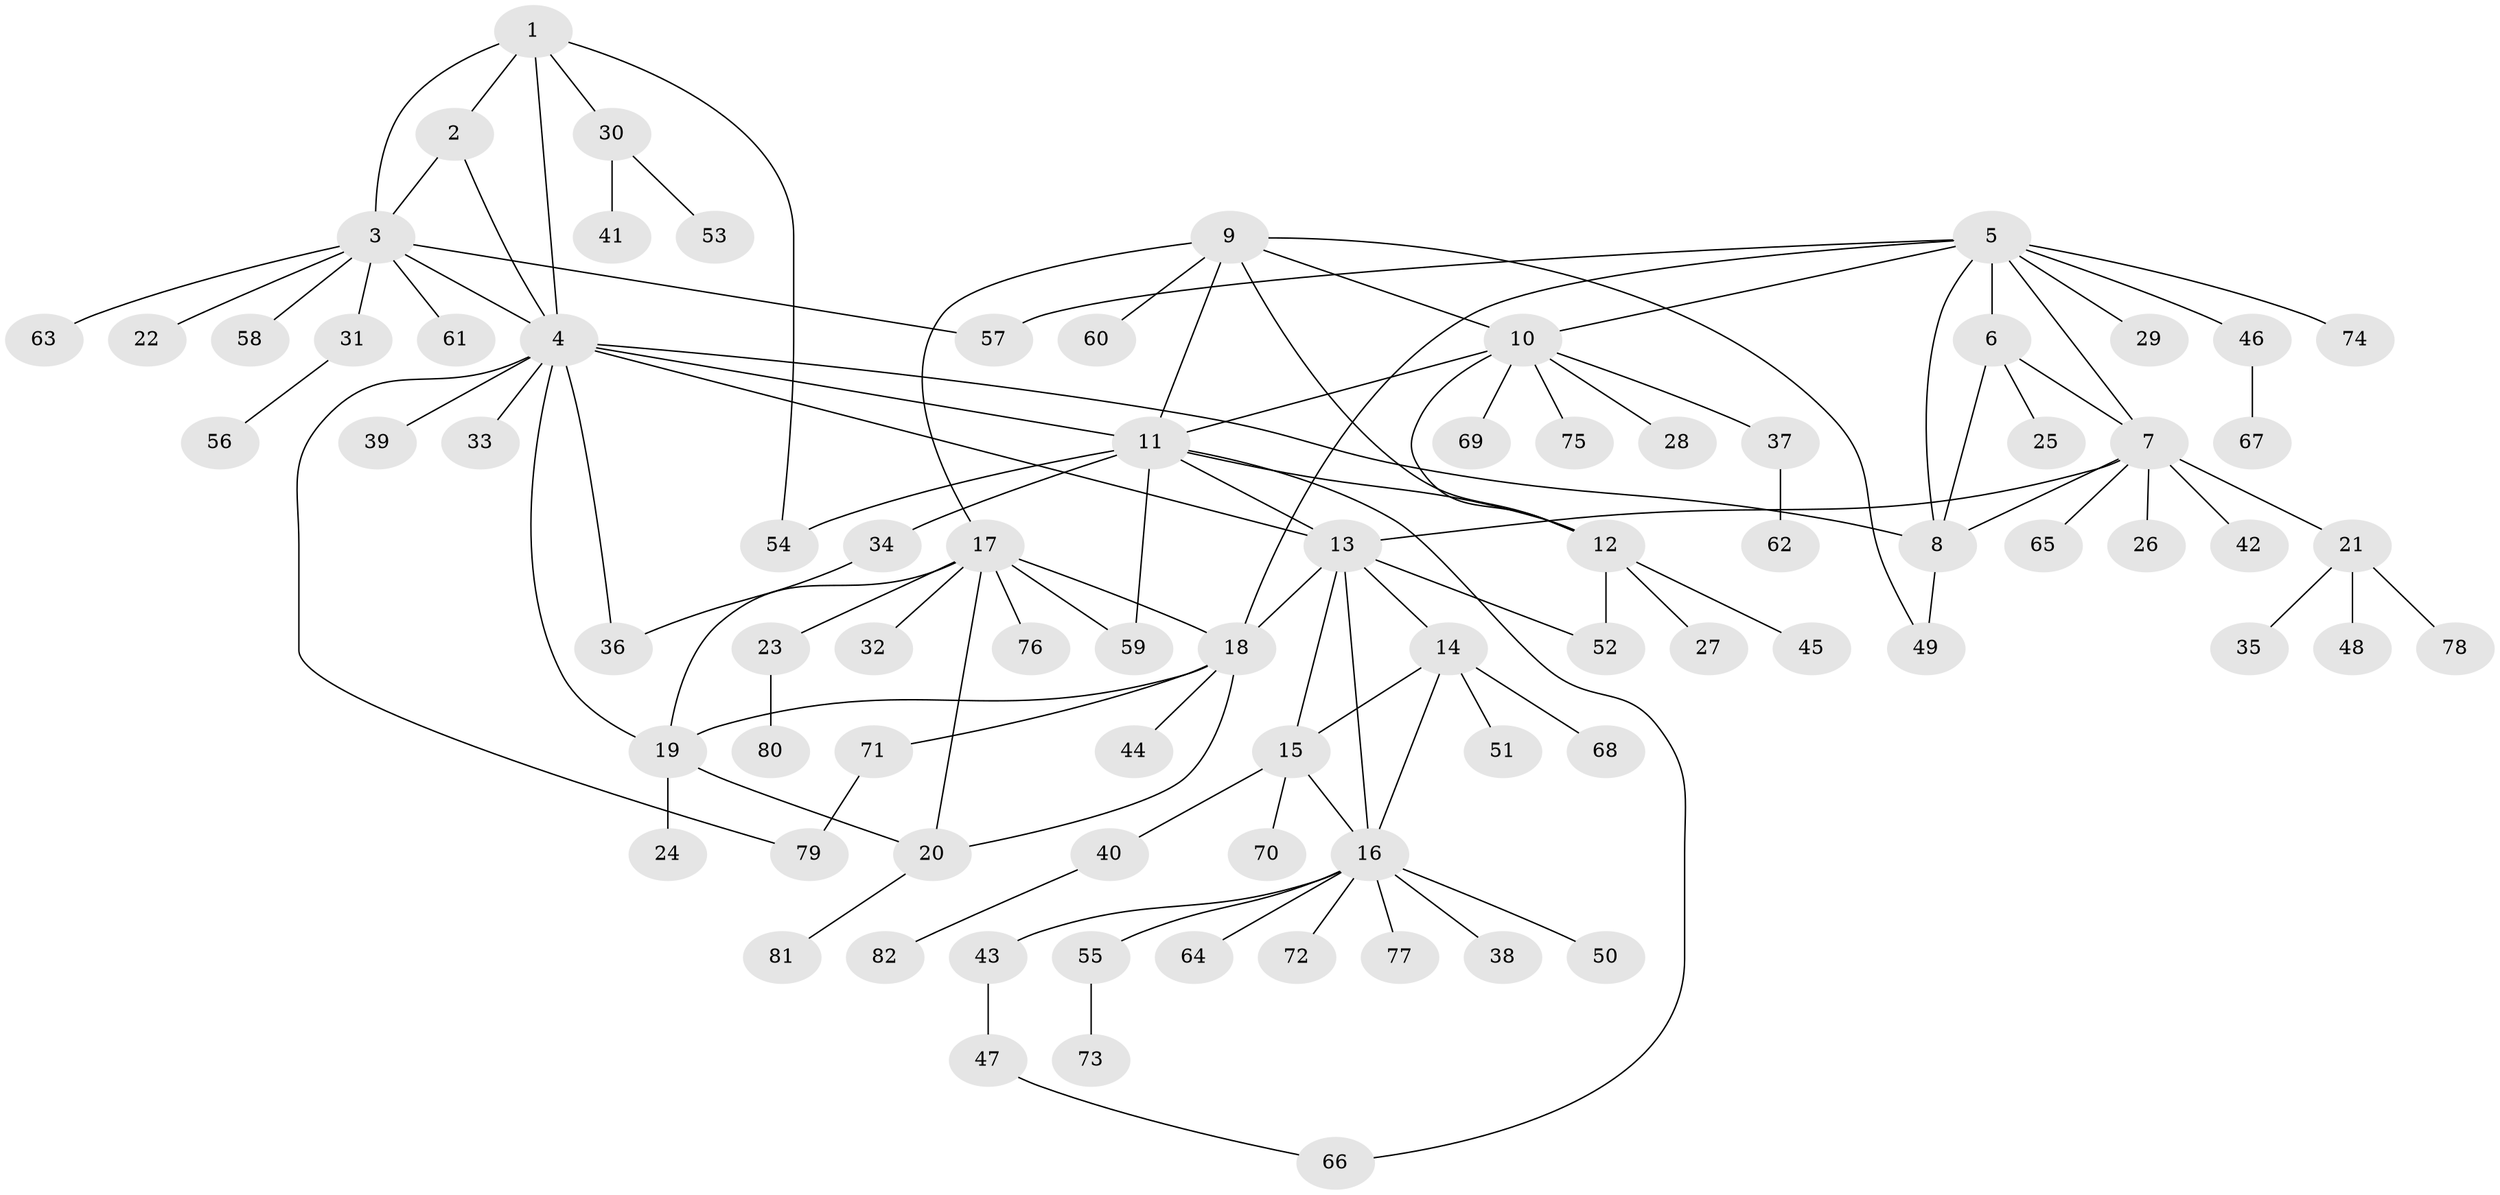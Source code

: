 // Generated by graph-tools (version 1.1) at 2025/37/03/09/25 02:37:43]
// undirected, 82 vertices, 110 edges
graph export_dot {
graph [start="1"]
  node [color=gray90,style=filled];
  1;
  2;
  3;
  4;
  5;
  6;
  7;
  8;
  9;
  10;
  11;
  12;
  13;
  14;
  15;
  16;
  17;
  18;
  19;
  20;
  21;
  22;
  23;
  24;
  25;
  26;
  27;
  28;
  29;
  30;
  31;
  32;
  33;
  34;
  35;
  36;
  37;
  38;
  39;
  40;
  41;
  42;
  43;
  44;
  45;
  46;
  47;
  48;
  49;
  50;
  51;
  52;
  53;
  54;
  55;
  56;
  57;
  58;
  59;
  60;
  61;
  62;
  63;
  64;
  65;
  66;
  67;
  68;
  69;
  70;
  71;
  72;
  73;
  74;
  75;
  76;
  77;
  78;
  79;
  80;
  81;
  82;
  1 -- 2;
  1 -- 3;
  1 -- 4;
  1 -- 30;
  1 -- 54;
  2 -- 3;
  2 -- 4;
  3 -- 4;
  3 -- 22;
  3 -- 31;
  3 -- 57;
  3 -- 58;
  3 -- 61;
  3 -- 63;
  4 -- 8;
  4 -- 11;
  4 -- 13;
  4 -- 19;
  4 -- 33;
  4 -- 36;
  4 -- 39;
  4 -- 79;
  5 -- 6;
  5 -- 7;
  5 -- 8;
  5 -- 10;
  5 -- 18;
  5 -- 29;
  5 -- 46;
  5 -- 57;
  5 -- 74;
  6 -- 7;
  6 -- 8;
  6 -- 25;
  7 -- 8;
  7 -- 13;
  7 -- 21;
  7 -- 26;
  7 -- 42;
  7 -- 65;
  8 -- 49;
  9 -- 10;
  9 -- 11;
  9 -- 12;
  9 -- 17;
  9 -- 49;
  9 -- 60;
  10 -- 11;
  10 -- 12;
  10 -- 28;
  10 -- 37;
  10 -- 69;
  10 -- 75;
  11 -- 12;
  11 -- 13;
  11 -- 34;
  11 -- 54;
  11 -- 59;
  11 -- 66;
  12 -- 27;
  12 -- 45;
  12 -- 52;
  13 -- 14;
  13 -- 15;
  13 -- 16;
  13 -- 18;
  13 -- 52;
  14 -- 15;
  14 -- 16;
  14 -- 51;
  14 -- 68;
  15 -- 16;
  15 -- 40;
  15 -- 70;
  16 -- 38;
  16 -- 43;
  16 -- 50;
  16 -- 55;
  16 -- 64;
  16 -- 72;
  16 -- 77;
  17 -- 18;
  17 -- 19;
  17 -- 20;
  17 -- 23;
  17 -- 32;
  17 -- 59;
  17 -- 76;
  18 -- 19;
  18 -- 20;
  18 -- 44;
  18 -- 71;
  19 -- 20;
  19 -- 24;
  20 -- 81;
  21 -- 35;
  21 -- 48;
  21 -- 78;
  23 -- 80;
  30 -- 41;
  30 -- 53;
  31 -- 56;
  34 -- 36;
  37 -- 62;
  40 -- 82;
  43 -- 47;
  46 -- 67;
  47 -- 66;
  55 -- 73;
  71 -- 79;
}
